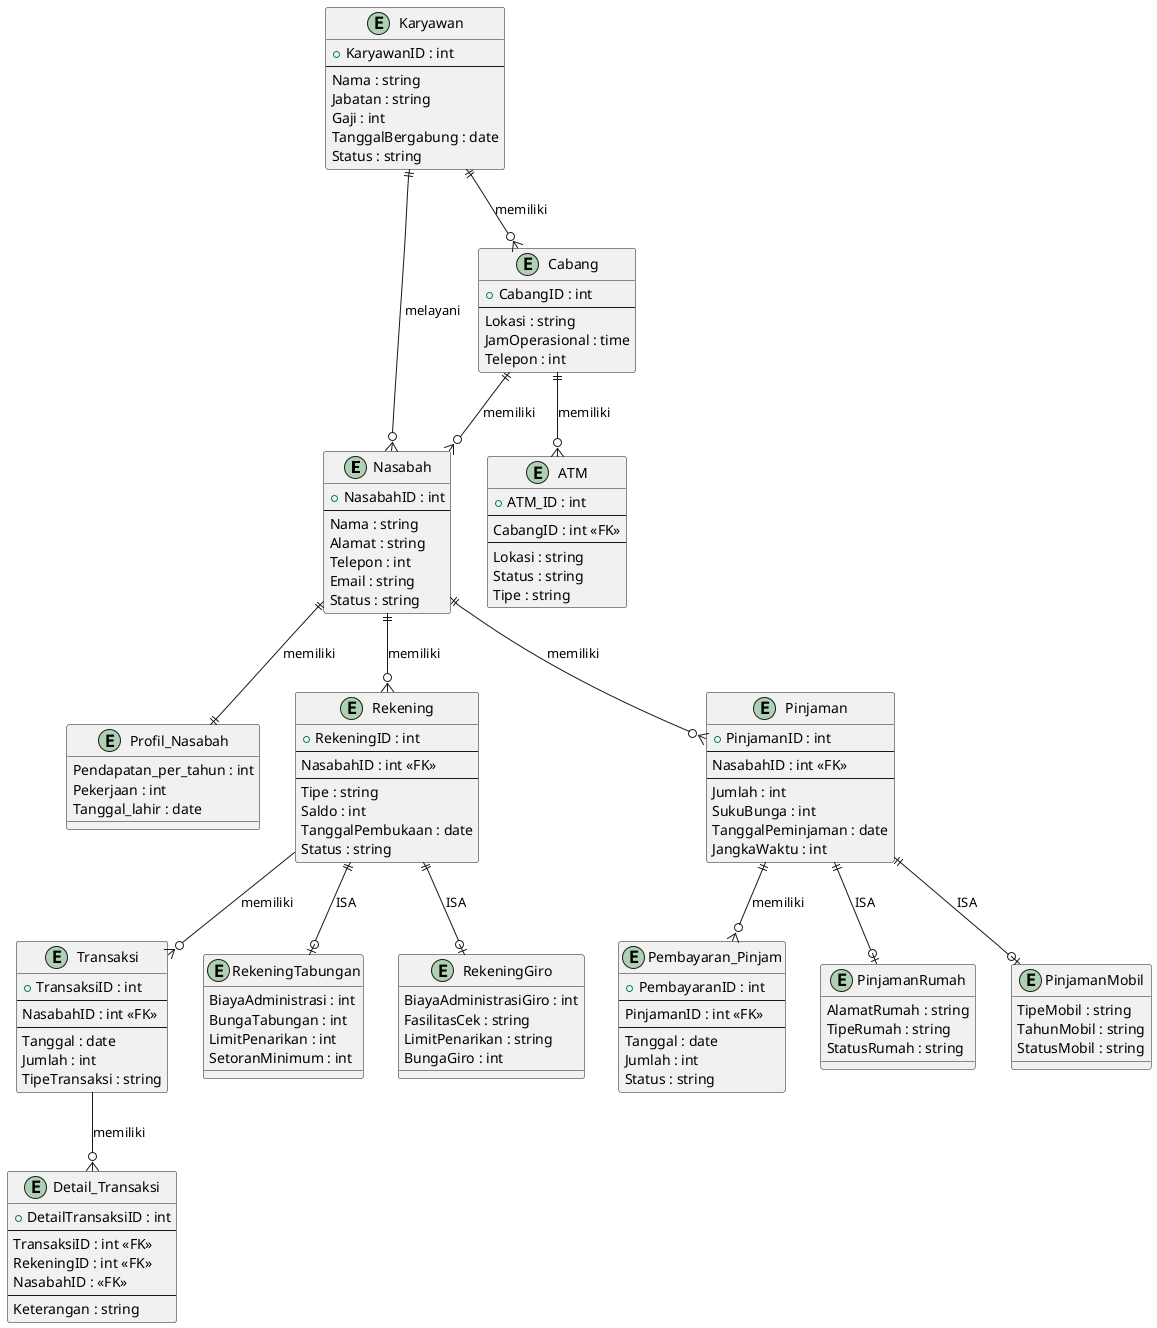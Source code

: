 @startuml
entity "Nasabah" {
    +NasabahID : int
    --
    Nama : string
    Alamat : string
    Telepon : int
    Email : string
    Status : string
}
entity "Profil_Nasabah" {
    Pendapatan_per_tahun : int
    Pekerjaan : int
    Tanggal_lahir : date
}
entity "Rekening" {
    +RekeningID : int
    --
    NasabahID : int <<FK>>
    --
    Tipe : string
    Saldo : int
    TanggalPembukaan : date
    Status : string
}
entity "Transaksi" {
    +TransaksiID : int
    --
    NasabahID : int <<FK>>
    --
    Tanggal : date
    Jumlah : int
    TipeTransaksi : string
}
entity "Detail_Transaksi" {
    +DetailTransaksiID : int
    ---
    TransaksiID : int <<FK>>
    RekeningID : int <<FK>>
    NasabahID : <<FK>>
    --
    Keterangan : string
}
entity "Karyawan" {
    +KaryawanID : int
    --
    Nama : string
    Jabatan : string
    Gaji : int
    TanggalBergabung : date
    Status : string
}
entity "Cabang" {
    +CabangID : int
    --
    Lokasi : string
    JamOperasional : time
    Telepon : int
}
entity "Pinjaman" {
    +PinjamanID : int
    --
    NasabahID : int <<FK>>
    --
    Jumlah : int
    SukuBunga : int
    TanggalPeminjaman : date
    JangkaWaktu : int
}
entity "Pembayaran_Pinjam" {
    +PembayaranID : int
    --
    PinjamanID : int <<FK>>
    --
    Tanggal : date
    Jumlah : int
    Status : string
}
entity "ATM" {
    +ATM_ID : int
    --
    CabangID : int <<FK>>
    --
    Lokasi : string
    Status : string
    Tipe : string
}
entity "PinjamanRumah" {
    AlamatRumah : string
    TipeRumah : string
    StatusRumah : string
}
entity "PinjamanMobil" {
    TipeMobil : string
    TahunMobil : string
    StatusMobil : string
}
entity "RekeningTabungan" {
    BiayaAdministrasi : int
    BungaTabungan : int
    LimitPenarikan : int
    SetoranMinimum : int
}
entity "RekeningGiro"{
    BiayaAdministrasiGiro : int
    FasilitasCek : string
    LimitPenarikan : string
    BungaGiro : int
}
Karyawan ||--o{ Nasabah : "melayani"
Nasabah ||--o{ Rekening : "memiliki"
Nasabah ||--o{ Pinjaman : "memiliki"
Nasabah ||--|| Profil_Nasabah : "memiliki"
Rekening }O--o{ Transaksi : "memiliki"
Rekening ||--o| RekeningGiro : "ISA"
Rekening ||--o| RekeningTabungan : "ISA"
Transaksi }O--o{ Detail_Transaksi : "memiliki"
Karyawan ||--o{ Cabang : "memiliki"
Cabang ||--o{ ATM : "memiliki"
Cabang ||--o{ Nasabah : "memiliki"
Pinjaman ||--o{ Pembayaran_Pinjam : "memiliki"
Pinjaman ||--o| PinjamanRumah : "ISA"
Pinjaman ||--o| PinjamanMobil : "ISA"

@enduml
